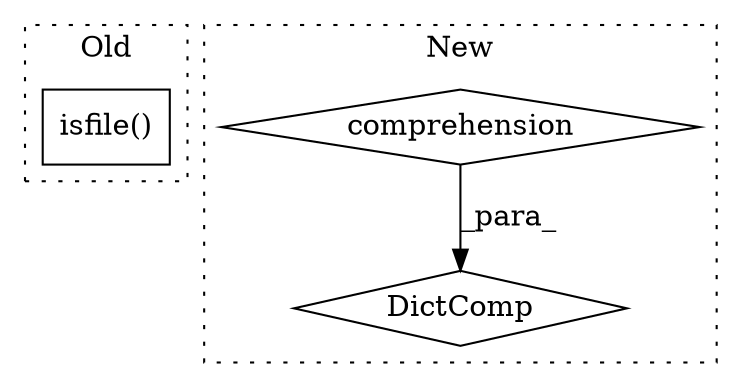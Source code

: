 digraph G {
subgraph cluster0 {
1 [label="isfile()" a="75" s="3918,3985" l="15,1" shape="box"];
label = "Old";
style="dotted";
}
subgraph cluster1 {
2 [label="DictComp" a="84" s="6569" l="47" shape="diamond"];
3 [label="comprehension" a="45" s="6574" l="3" shape="diamond"];
label = "New";
style="dotted";
}
3 -> 2 [label="_para_"];
}